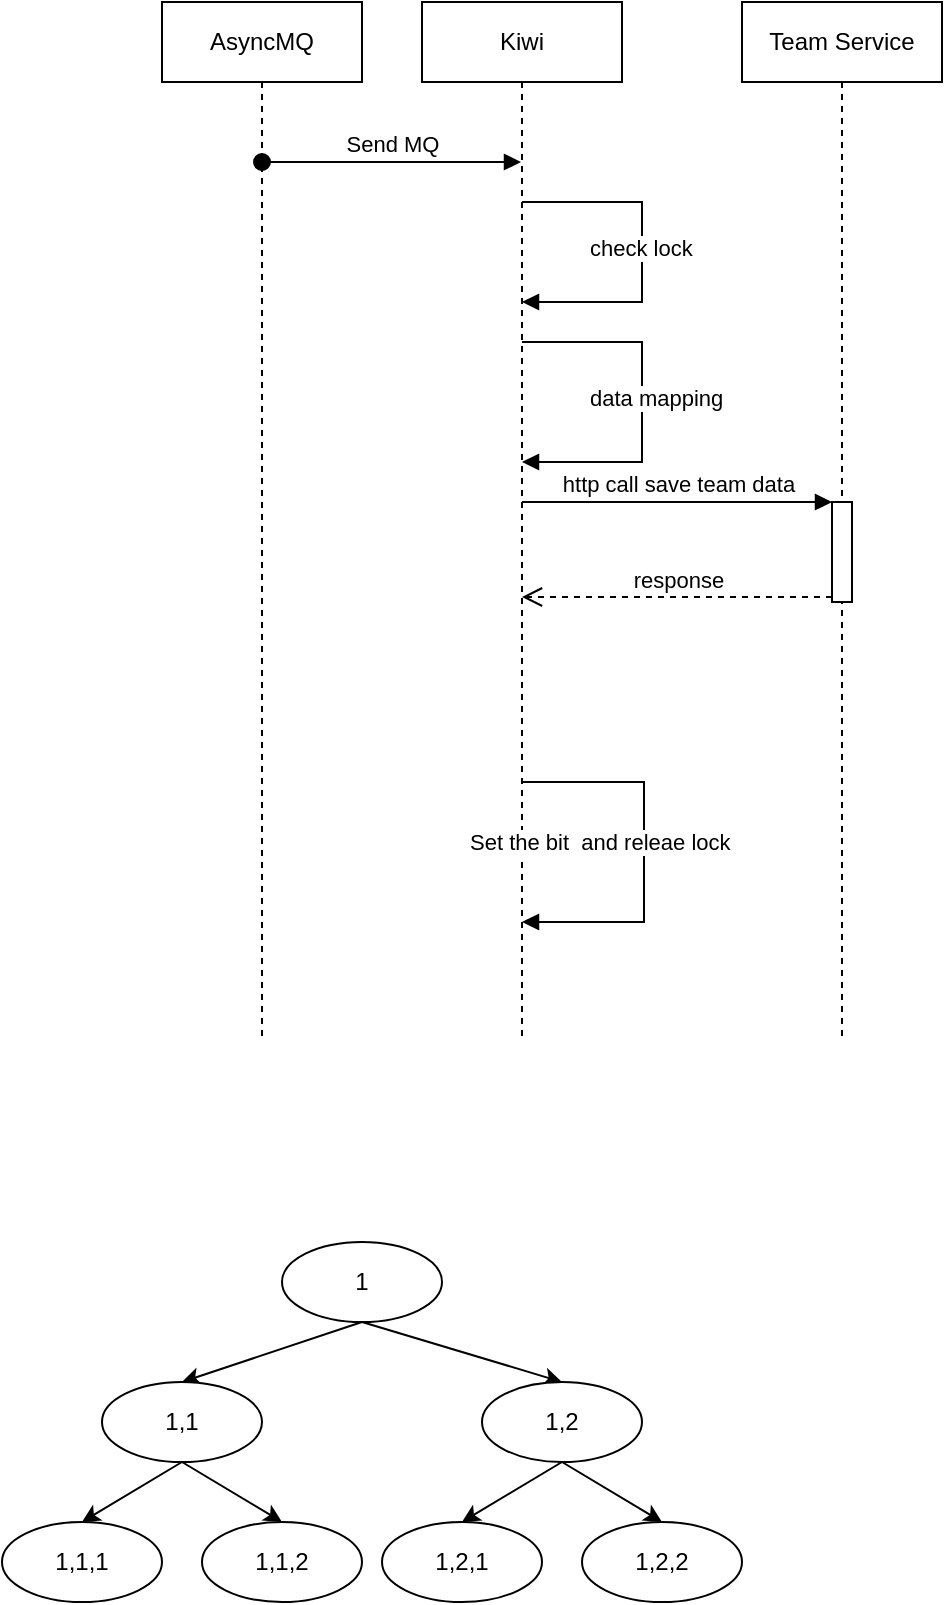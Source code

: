 <mxfile version="20.2.3" type="github">
  <diagram id="xG2fvlVbT680UrmnYNV8" name="Page-1">
    <mxGraphModel dx="895" dy="558" grid="1" gridSize="10" guides="1" tooltips="1" connect="1" arrows="1" fold="1" page="1" pageScale="1" pageWidth="827" pageHeight="1169" math="0" shadow="0">
      <root>
        <mxCell id="0" />
        <mxCell id="1" parent="0" />
        <mxCell id="ShSozhRtPsqz1D0XB1Wz-2" value="AsyncMQ" style="shape=umlLifeline;perimeter=lifelinePerimeter;whiteSpace=wrap;html=1;container=1;collapsible=0;recursiveResize=0;outlineConnect=0;" parent="1" vertex="1">
          <mxGeometry x="140" y="120" width="100" height="520" as="geometry" />
        </mxCell>
        <mxCell id="ShSozhRtPsqz1D0XB1Wz-3" value="Kiwi" style="shape=umlLifeline;perimeter=lifelinePerimeter;whiteSpace=wrap;html=1;container=1;collapsible=0;recursiveResize=0;outlineConnect=0;" parent="1" vertex="1">
          <mxGeometry x="270" y="120" width="100" height="520" as="geometry" />
        </mxCell>
        <mxCell id="ShSozhRtPsqz1D0XB1Wz-4" value="Team Service" style="shape=umlLifeline;perimeter=lifelinePerimeter;whiteSpace=wrap;html=1;container=1;collapsible=0;recursiveResize=0;outlineConnect=0;" parent="1" vertex="1">
          <mxGeometry x="430" y="120" width="100" height="520" as="geometry" />
        </mxCell>
        <mxCell id="ShSozhRtPsqz1D0XB1Wz-12" value="" style="html=1;points=[];perimeter=orthogonalPerimeter;" parent="ShSozhRtPsqz1D0XB1Wz-4" vertex="1">
          <mxGeometry x="45" y="250" width="10" height="50" as="geometry" />
        </mxCell>
        <mxCell id="ShSozhRtPsqz1D0XB1Wz-5" value="Send MQ" style="html=1;verticalAlign=bottom;startArrow=oval;startFill=1;endArrow=block;startSize=8;rounded=0;" parent="1" source="ShSozhRtPsqz1D0XB1Wz-2" target="ShSozhRtPsqz1D0XB1Wz-3" edge="1">
          <mxGeometry width="60" relative="1" as="geometry">
            <mxPoint x="380" y="410" as="sourcePoint" />
            <mxPoint x="440" y="410" as="targetPoint" />
            <Array as="points">
              <mxPoint x="230" y="200" />
            </Array>
          </mxGeometry>
        </mxCell>
        <mxCell id="ShSozhRtPsqz1D0XB1Wz-10" value="data mapping" style="edgeStyle=orthogonalEdgeStyle;html=1;align=left;spacingLeft=2;endArrow=block;rounded=0;" parent="1" source="ShSozhRtPsqz1D0XB1Wz-3" target="ShSozhRtPsqz1D0XB1Wz-3" edge="1">
          <mxGeometry x="-0.034" y="-30" relative="1" as="geometry">
            <mxPoint x="400" y="380" as="sourcePoint" />
            <Array as="points">
              <mxPoint x="380" y="290" />
              <mxPoint x="380" y="350" />
            </Array>
            <mxPoint y="1" as="offset" />
          </mxGeometry>
        </mxCell>
        <mxCell id="ShSozhRtPsqz1D0XB1Wz-13" value="http call save team data" style="html=1;verticalAlign=bottom;endArrow=block;entryX=0;entryY=0;rounded=0;" parent="1" source="ShSozhRtPsqz1D0XB1Wz-3" target="ShSozhRtPsqz1D0XB1Wz-12" edge="1">
          <mxGeometry relative="1" as="geometry">
            <mxPoint x="400" y="380" as="sourcePoint" />
          </mxGeometry>
        </mxCell>
        <mxCell id="ShSozhRtPsqz1D0XB1Wz-14" value="response" style="html=1;verticalAlign=bottom;endArrow=open;dashed=1;endSize=8;exitX=0;exitY=0.95;rounded=0;" parent="1" source="ShSozhRtPsqz1D0XB1Wz-12" target="ShSozhRtPsqz1D0XB1Wz-3" edge="1">
          <mxGeometry relative="1" as="geometry">
            <mxPoint x="400" y="456" as="targetPoint" />
          </mxGeometry>
        </mxCell>
        <mxCell id="ShSozhRtPsqz1D0XB1Wz-15" value="Set the bit&amp;nbsp; and releae lock" style="edgeStyle=orthogonalEdgeStyle;html=1;align=left;spacingLeft=2;endArrow=block;rounded=0;" parent="1" source="ShSozhRtPsqz1D0XB1Wz-3" target="ShSozhRtPsqz1D0XB1Wz-3" edge="1">
          <mxGeometry x="-1" y="-42" relative="1" as="geometry">
            <mxPoint x="320" y="510" as="sourcePoint" />
            <Array as="points">
              <mxPoint x="381" y="510" />
              <mxPoint x="381" y="580" />
            </Array>
            <mxPoint x="320" y="580" as="targetPoint" />
            <mxPoint x="-30" y="-12" as="offset" />
          </mxGeometry>
        </mxCell>
        <mxCell id="qjWdK9vGteafhTTBeMFZ-1" value="check lock" style="edgeStyle=orthogonalEdgeStyle;html=1;align=left;spacingLeft=2;endArrow=block;rounded=0;" edge="1" parent="1" source="ShSozhRtPsqz1D0XB1Wz-3" target="ShSozhRtPsqz1D0XB1Wz-3">
          <mxGeometry x="-0.034" y="-30" relative="1" as="geometry">
            <mxPoint x="329.5" y="300" as="sourcePoint" />
            <Array as="points">
              <mxPoint x="380" y="220" />
              <mxPoint x="380" y="270" />
            </Array>
            <mxPoint y="1" as="offset" />
            <mxPoint x="329.5" y="360" as="targetPoint" />
          </mxGeometry>
        </mxCell>
        <mxCell id="qjWdK9vGteafhTTBeMFZ-12" style="rounded=0;orthogonalLoop=1;jettySize=auto;html=1;exitX=0.5;exitY=1;exitDx=0;exitDy=0;entryX=0.5;entryY=0;entryDx=0;entryDy=0;" edge="1" parent="1" source="qjWdK9vGteafhTTBeMFZ-2" target="qjWdK9vGteafhTTBeMFZ-7">
          <mxGeometry relative="1" as="geometry" />
        </mxCell>
        <mxCell id="qjWdK9vGteafhTTBeMFZ-13" style="edgeStyle=none;rounded=0;orthogonalLoop=1;jettySize=auto;html=1;exitX=0.5;exitY=1;exitDx=0;exitDy=0;entryX=0.5;entryY=0;entryDx=0;entryDy=0;" edge="1" parent="1" source="qjWdK9vGteafhTTBeMFZ-2" target="qjWdK9vGteafhTTBeMFZ-6">
          <mxGeometry relative="1" as="geometry" />
        </mxCell>
        <mxCell id="qjWdK9vGteafhTTBeMFZ-2" value="1" style="ellipse;whiteSpace=wrap;html=1;" vertex="1" parent="1">
          <mxGeometry x="200" y="740" width="80" height="40" as="geometry" />
        </mxCell>
        <mxCell id="qjWdK9vGteafhTTBeMFZ-14" style="edgeStyle=none;rounded=0;orthogonalLoop=1;jettySize=auto;html=1;exitX=0.5;exitY=1;exitDx=0;exitDy=0;entryX=0.5;entryY=0;entryDx=0;entryDy=0;" edge="1" parent="1" source="qjWdK9vGteafhTTBeMFZ-6" target="qjWdK9vGteafhTTBeMFZ-8">
          <mxGeometry relative="1" as="geometry" />
        </mxCell>
        <mxCell id="qjWdK9vGteafhTTBeMFZ-15" style="edgeStyle=none;rounded=0;orthogonalLoop=1;jettySize=auto;html=1;exitX=0.5;exitY=1;exitDx=0;exitDy=0;entryX=0.5;entryY=0;entryDx=0;entryDy=0;" edge="1" parent="1" source="qjWdK9vGteafhTTBeMFZ-6" target="qjWdK9vGteafhTTBeMFZ-9">
          <mxGeometry relative="1" as="geometry" />
        </mxCell>
        <mxCell id="qjWdK9vGteafhTTBeMFZ-6" value="1,1" style="ellipse;whiteSpace=wrap;html=1;" vertex="1" parent="1">
          <mxGeometry x="110" y="810" width="80" height="40" as="geometry" />
        </mxCell>
        <mxCell id="qjWdK9vGteafhTTBeMFZ-16" style="edgeStyle=none;rounded=0;orthogonalLoop=1;jettySize=auto;html=1;exitX=0.5;exitY=1;exitDx=0;exitDy=0;entryX=0.5;entryY=0;entryDx=0;entryDy=0;" edge="1" parent="1" source="qjWdK9vGteafhTTBeMFZ-7" target="qjWdK9vGteafhTTBeMFZ-10">
          <mxGeometry relative="1" as="geometry" />
        </mxCell>
        <mxCell id="qjWdK9vGteafhTTBeMFZ-17" style="edgeStyle=none;rounded=0;orthogonalLoop=1;jettySize=auto;html=1;exitX=0.5;exitY=1;exitDx=0;exitDy=0;entryX=0.5;entryY=0;entryDx=0;entryDy=0;" edge="1" parent="1" source="qjWdK9vGteafhTTBeMFZ-7" target="qjWdK9vGteafhTTBeMFZ-11">
          <mxGeometry relative="1" as="geometry" />
        </mxCell>
        <mxCell id="qjWdK9vGteafhTTBeMFZ-7" value="1,2" style="ellipse;whiteSpace=wrap;html=1;" vertex="1" parent="1">
          <mxGeometry x="300" y="810" width="80" height="40" as="geometry" />
        </mxCell>
        <mxCell id="qjWdK9vGteafhTTBeMFZ-8" value="1,1,1" style="ellipse;whiteSpace=wrap;html=1;" vertex="1" parent="1">
          <mxGeometry x="60" y="880" width="80" height="40" as="geometry" />
        </mxCell>
        <mxCell id="qjWdK9vGteafhTTBeMFZ-9" value="1,1,2" style="ellipse;whiteSpace=wrap;html=1;" vertex="1" parent="1">
          <mxGeometry x="160" y="880" width="80" height="40" as="geometry" />
        </mxCell>
        <mxCell id="qjWdK9vGteafhTTBeMFZ-10" value="1,2,1" style="ellipse;whiteSpace=wrap;html=1;" vertex="1" parent="1">
          <mxGeometry x="250" y="880" width="80" height="40" as="geometry" />
        </mxCell>
        <mxCell id="qjWdK9vGteafhTTBeMFZ-11" value="1,2,2" style="ellipse;whiteSpace=wrap;html=1;" vertex="1" parent="1">
          <mxGeometry x="350" y="880" width="80" height="40" as="geometry" />
        </mxCell>
      </root>
    </mxGraphModel>
  </diagram>
</mxfile>
